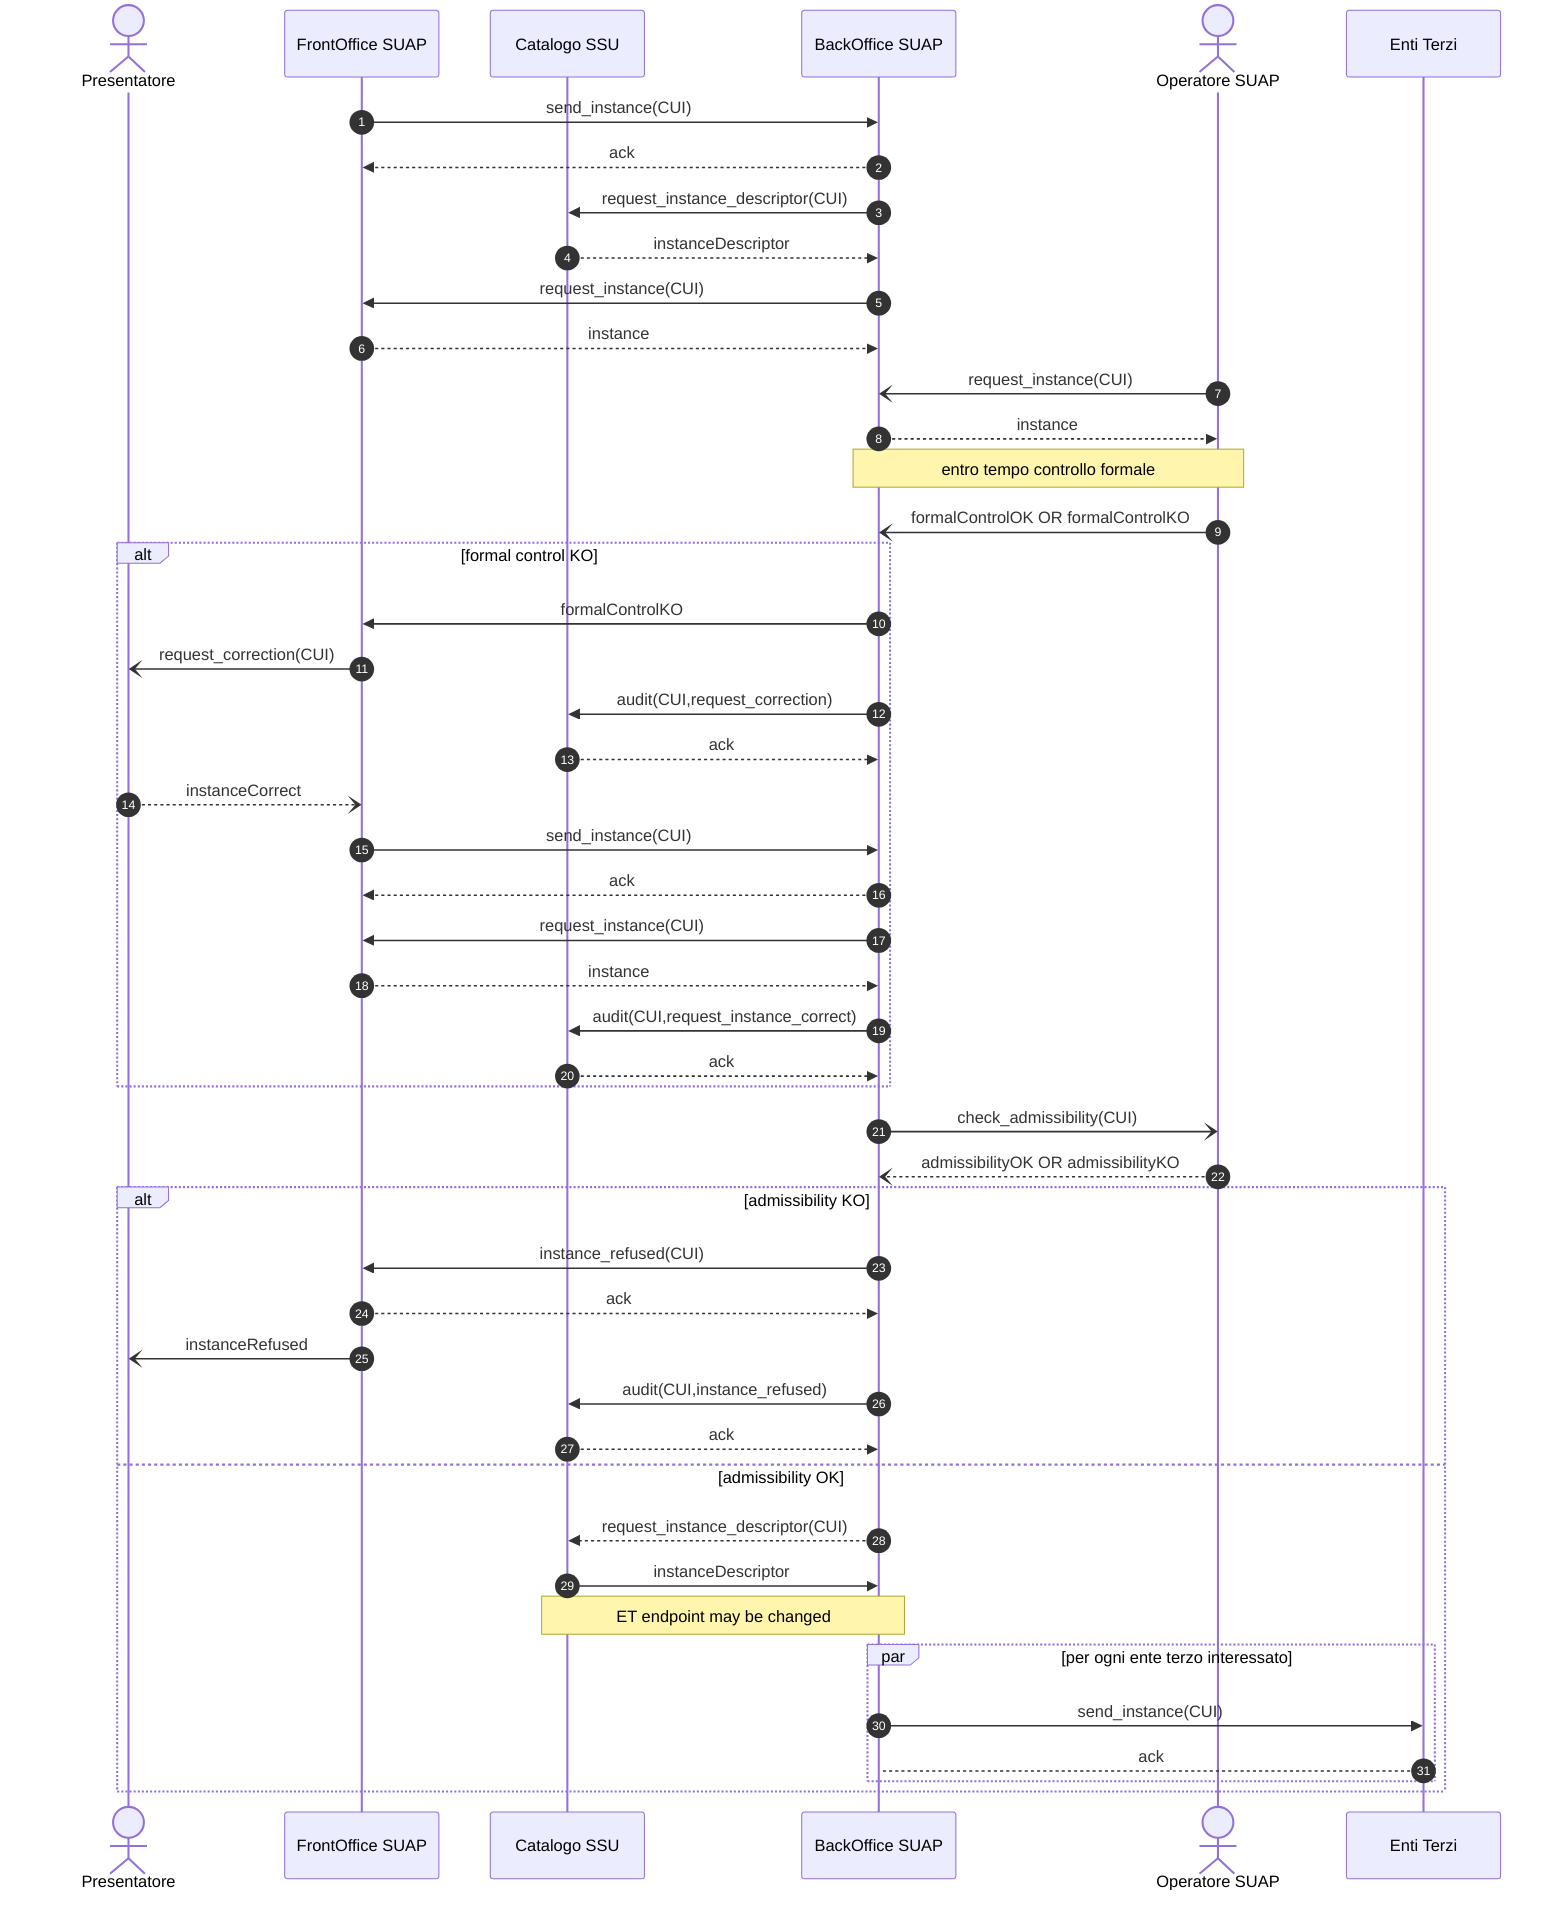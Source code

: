 sequenceDiagram
    autonumber

    actor P as Presentatore    
    participant F as FrontOffice SUAP
    participant C as Catalogo SSU    
    participant B as BackOffice SUAP    
    actor O as Operatore SUAP    
    participant E as Enti Terzi    
 
    F ->> B: send_instance(CUI)
    B -->> F: ack
    B ->> C: request_instance_descriptor(CUI)
    C -->> B: instanceDescriptor
    B ->> F: request_instance(CUI)
    F -->> B: instance

    O -) B: request_instance(CUI)
    B -->> O: instance
    Note over B,O: entro tempo controllo formale
    O -) B: formalControlOK OR formalControlKO

    alt formal control KO
        B ->> F: formalControlKO
        F -) P: request_correction(CUI)
        B ->> C: audit(CUI,request_correction)
        C -->> B: ack
        P --) F: instanceCorrect
        F ->> B: send_instance(CUI)
        B -->> F: ack
        B ->> F: request_instance(CUI)
        F -->> B: instance
        B ->> C: audit(CUI,request_instance_correct)
        C -->> B: ack            
    end

    B -) O: check_admissibility(CUI)
    O --) B: admissibilityOK OR admissibilityKO
    
    alt admissibility KO
        B ->> F: instance_refused(CUI)
        F -->> B: ack
        F -) P: instanceRefused            
        B ->> C: audit(CUI,instance_refused)
        C -->> B: ack                        
    else admissibility OK
        B -->> C: request_instance_descriptor(CUI)
        C ->> B: instanceDescriptor
        Note over C,B: ET endpoint may be changed
        par per ogni ente terzo interessato        
            B ->> E: send_instance(CUI)
            E --> B: ack
        end

        

end